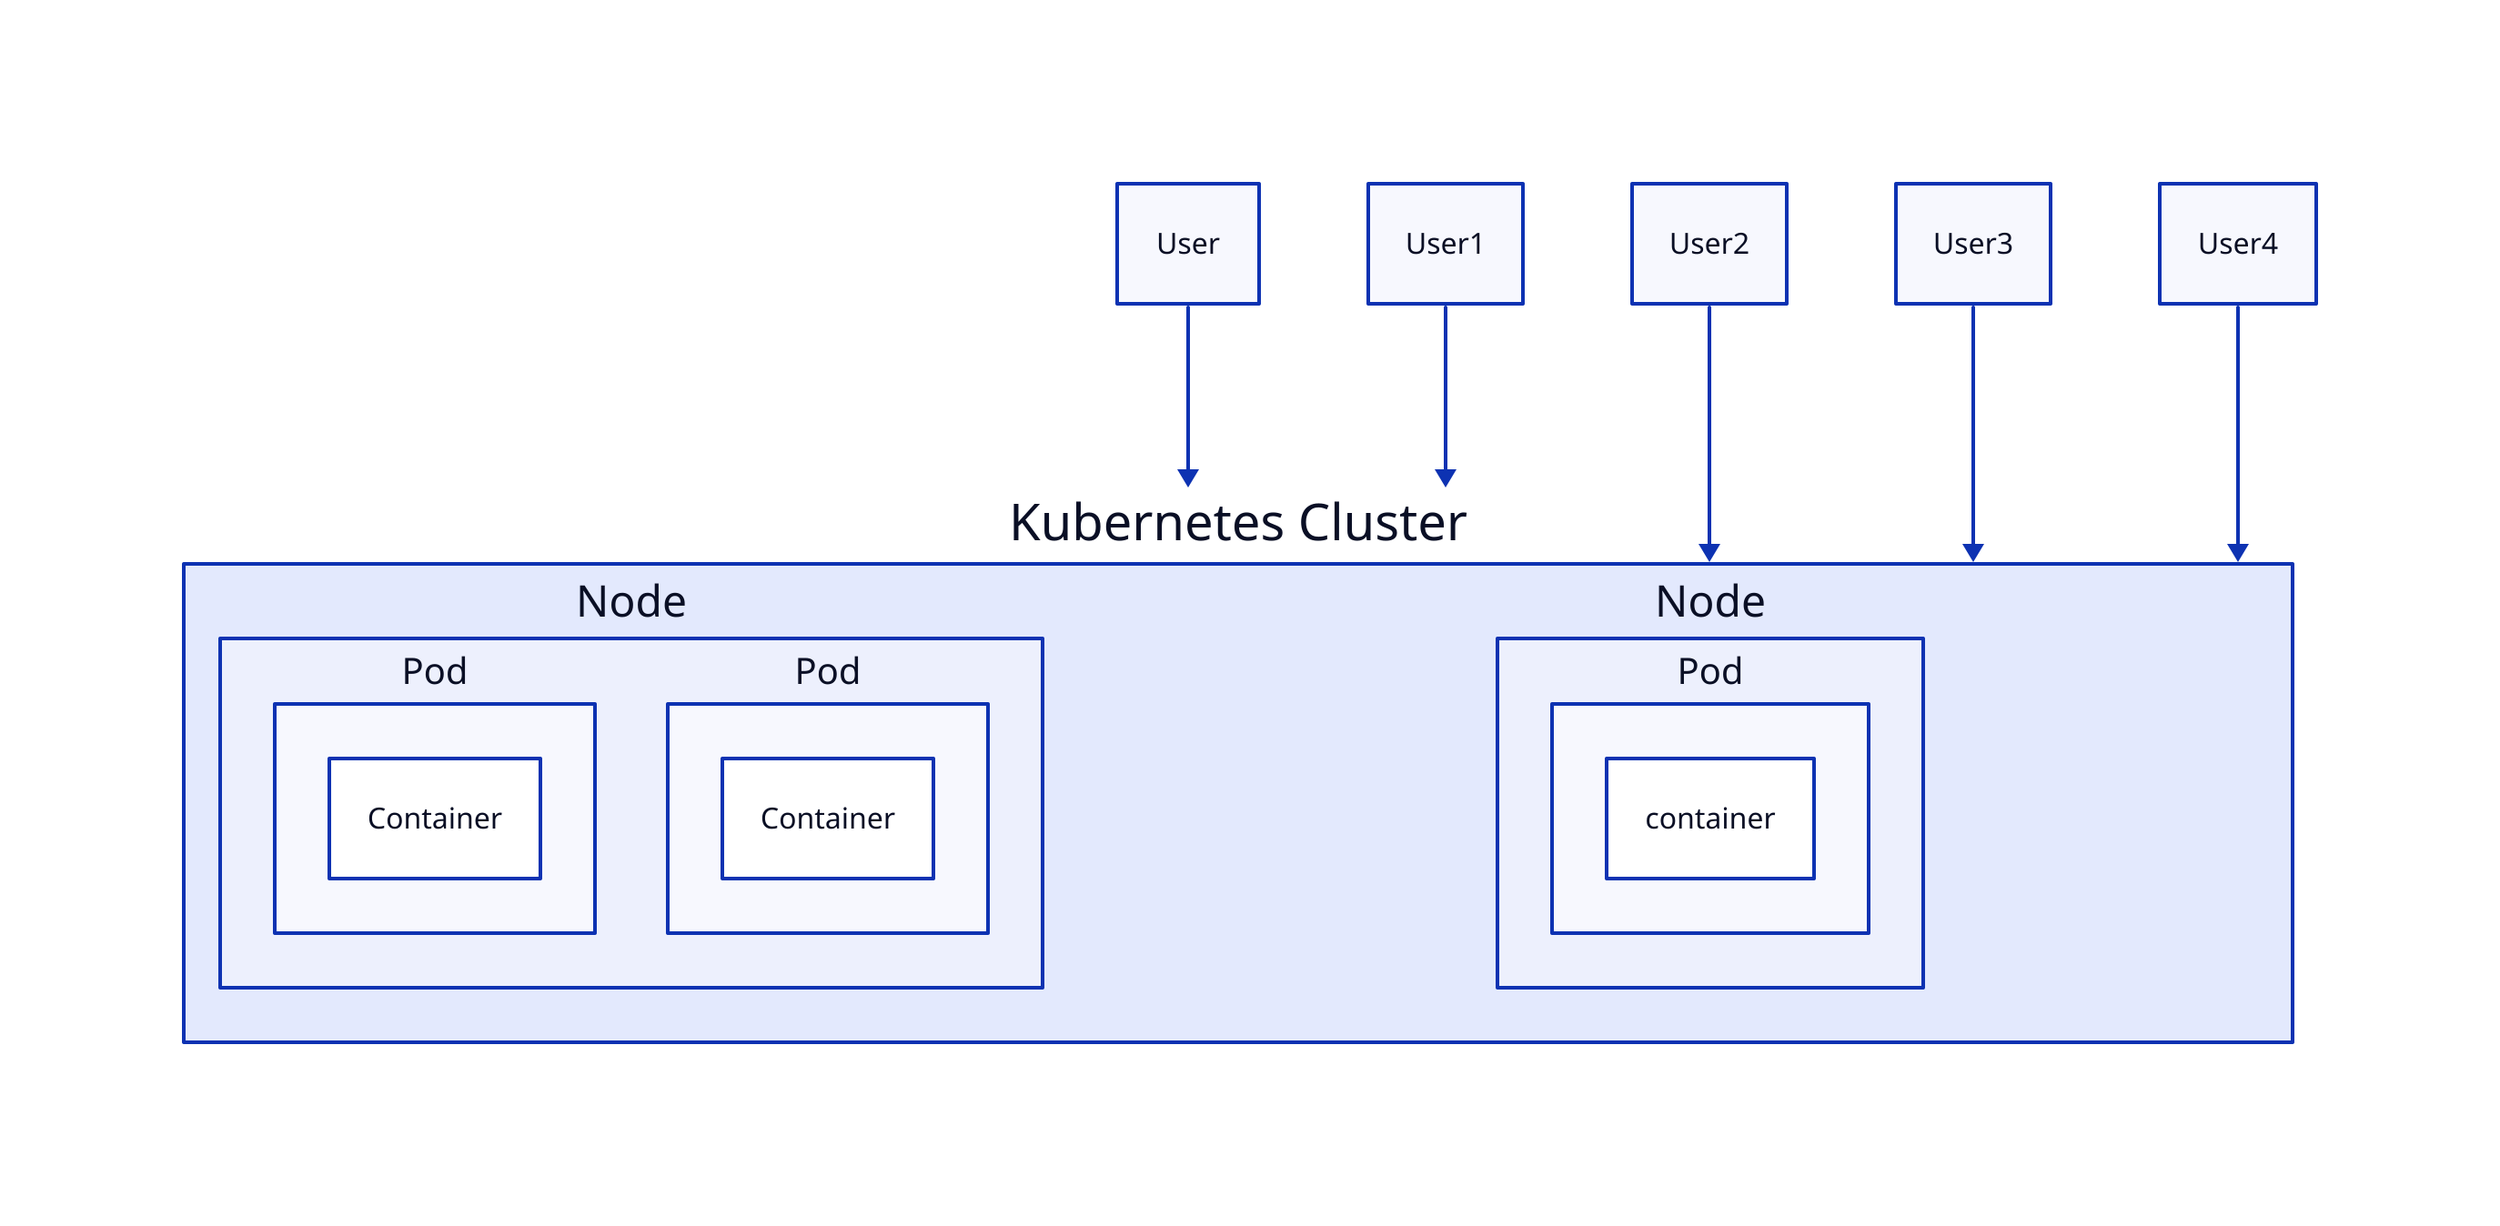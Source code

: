 User : User {
  
}

cluster : Kubernetes Cluster {
  node : Node {
    pod1 : Pod {
      container1 : Container
      }
    
    pod2 : Pod {
      container1 : Container
      }
    }
    node2 : Node {
      pod3 : Pod {
        container
      }
    }
  }
  


User -> cluster
User1 -> cluster
User2 -> cluster
User3 -> cluster
User4 -> cluster
